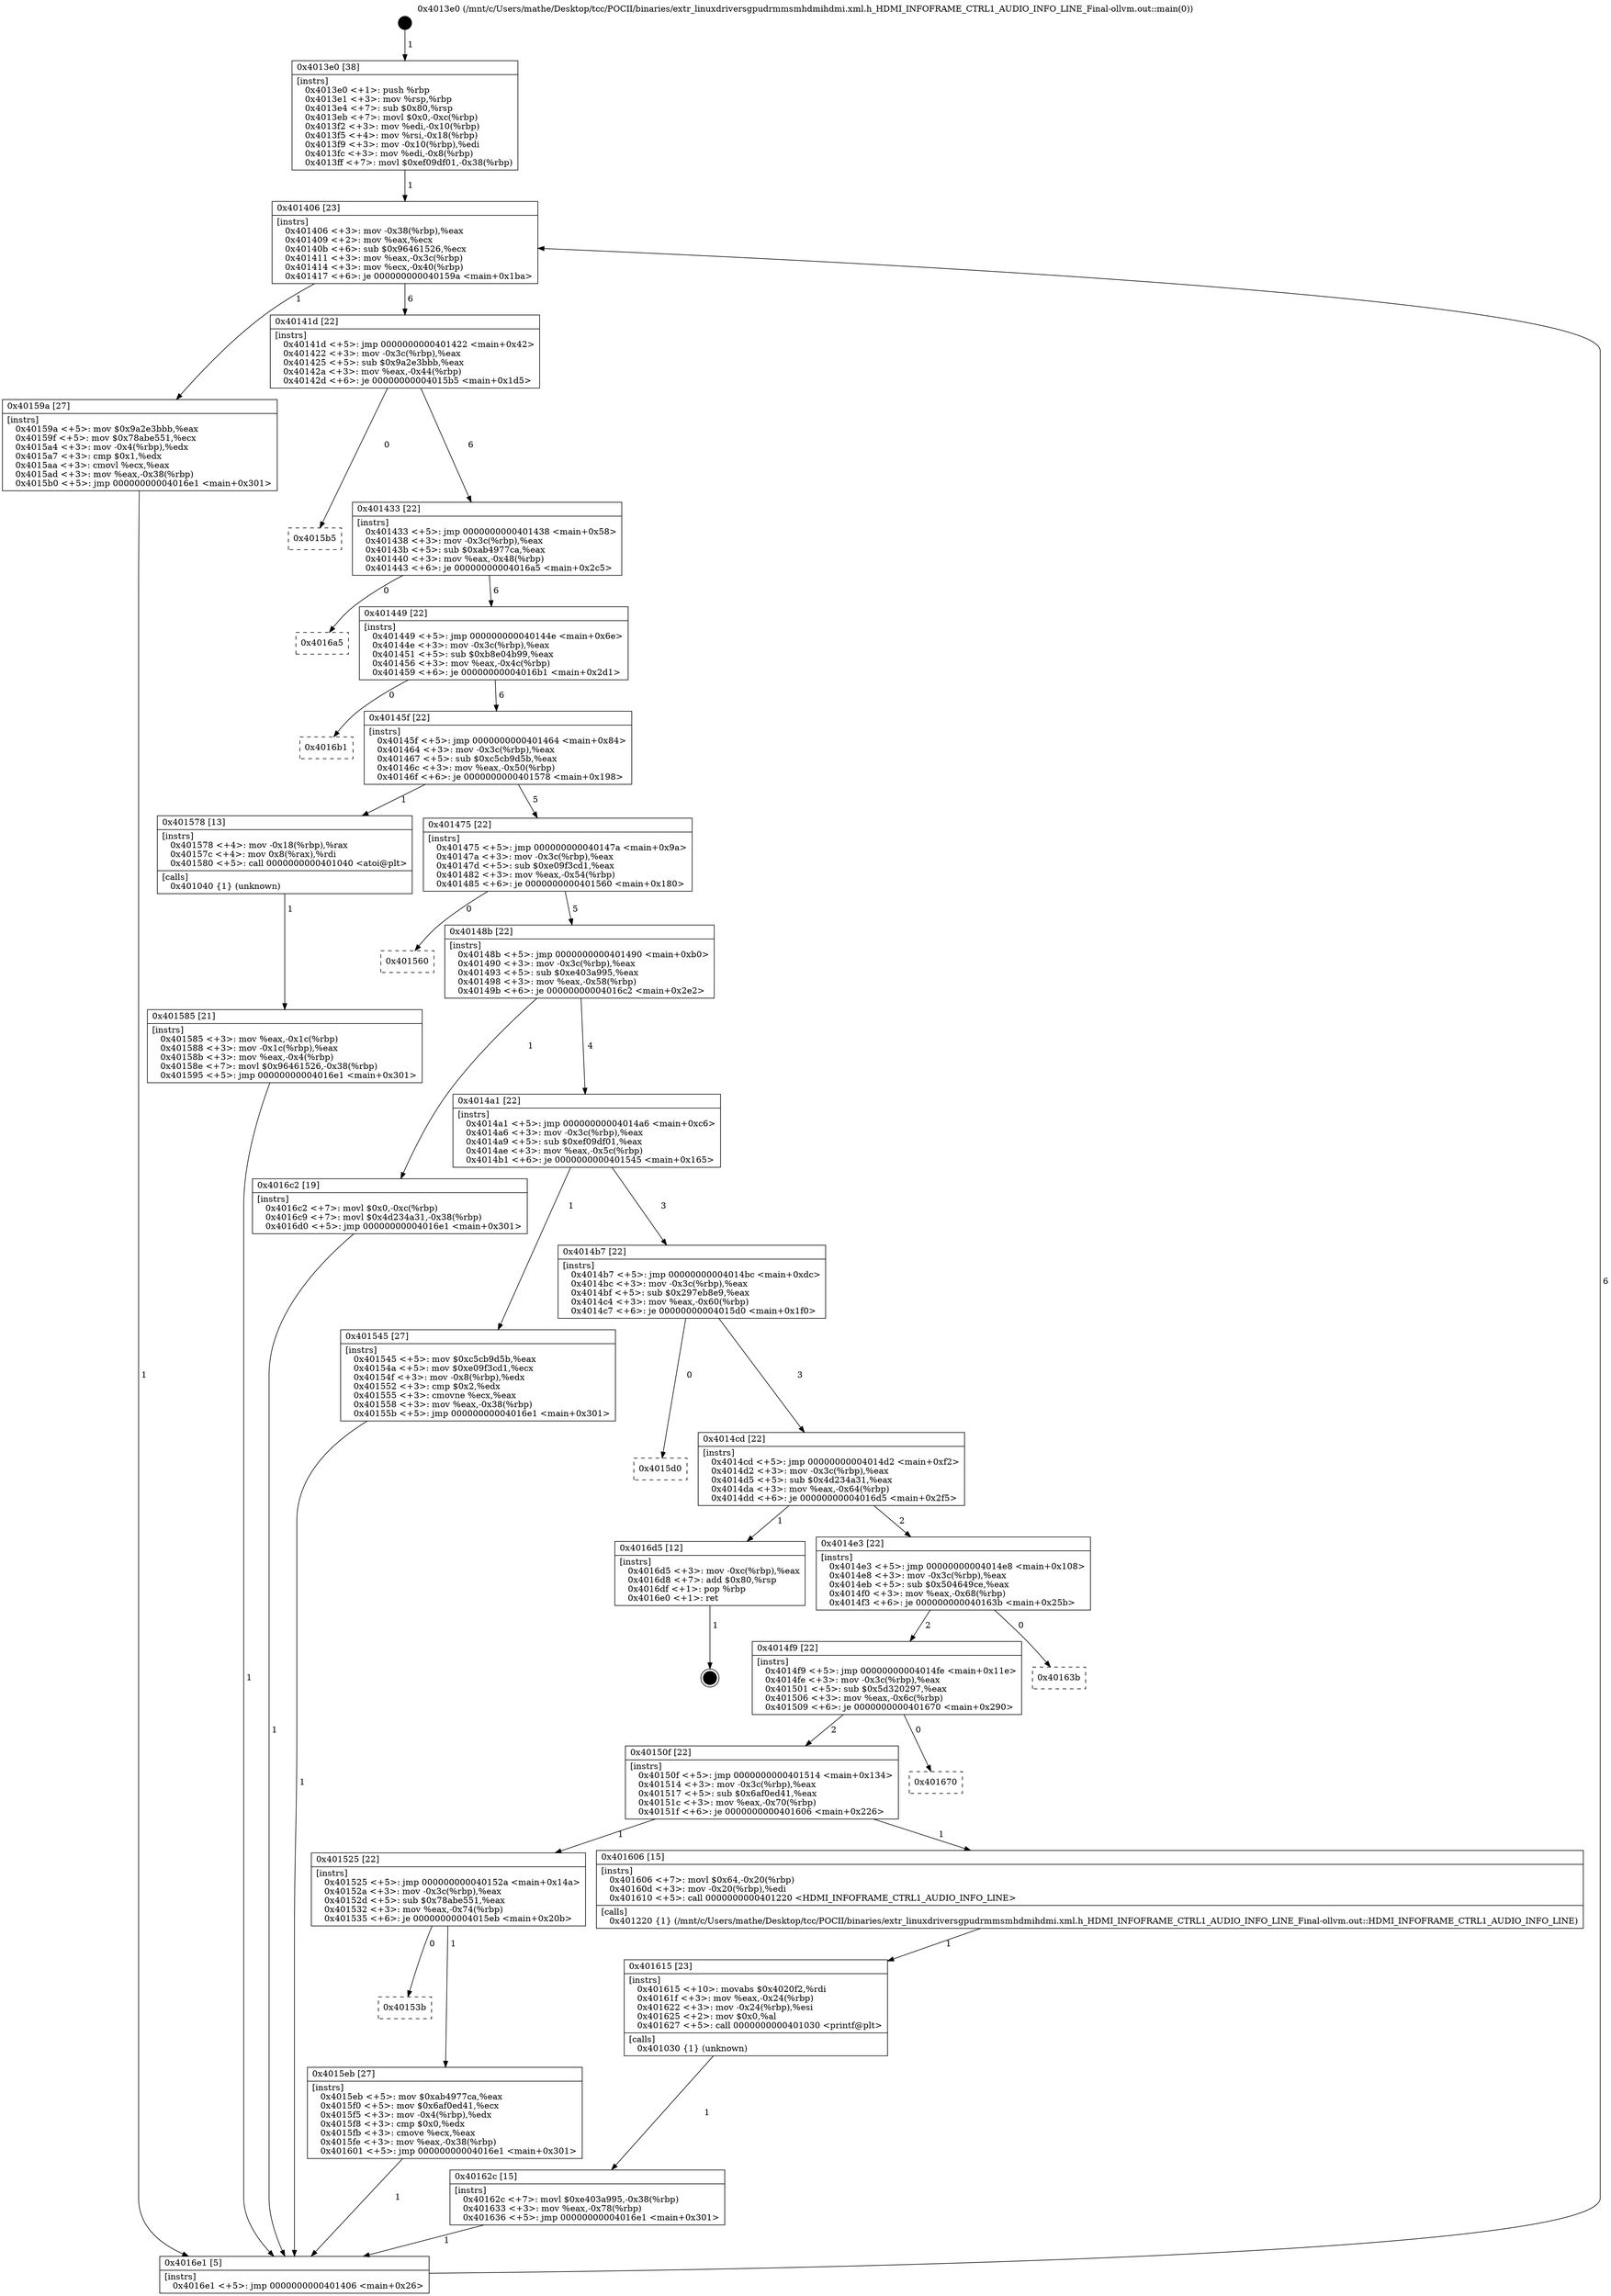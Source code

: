 digraph "0x4013e0" {
  label = "0x4013e0 (/mnt/c/Users/mathe/Desktop/tcc/POCII/binaries/extr_linuxdriversgpudrmmsmhdmihdmi.xml.h_HDMI_INFOFRAME_CTRL1_AUDIO_INFO_LINE_Final-ollvm.out::main(0))"
  labelloc = "t"
  node[shape=record]

  Entry [label="",width=0.3,height=0.3,shape=circle,fillcolor=black,style=filled]
  "0x401406" [label="{
     0x401406 [23]\l
     | [instrs]\l
     &nbsp;&nbsp;0x401406 \<+3\>: mov -0x38(%rbp),%eax\l
     &nbsp;&nbsp;0x401409 \<+2\>: mov %eax,%ecx\l
     &nbsp;&nbsp;0x40140b \<+6\>: sub $0x96461526,%ecx\l
     &nbsp;&nbsp;0x401411 \<+3\>: mov %eax,-0x3c(%rbp)\l
     &nbsp;&nbsp;0x401414 \<+3\>: mov %ecx,-0x40(%rbp)\l
     &nbsp;&nbsp;0x401417 \<+6\>: je 000000000040159a \<main+0x1ba\>\l
  }"]
  "0x40159a" [label="{
     0x40159a [27]\l
     | [instrs]\l
     &nbsp;&nbsp;0x40159a \<+5\>: mov $0x9a2e3bbb,%eax\l
     &nbsp;&nbsp;0x40159f \<+5\>: mov $0x78abe551,%ecx\l
     &nbsp;&nbsp;0x4015a4 \<+3\>: mov -0x4(%rbp),%edx\l
     &nbsp;&nbsp;0x4015a7 \<+3\>: cmp $0x1,%edx\l
     &nbsp;&nbsp;0x4015aa \<+3\>: cmovl %ecx,%eax\l
     &nbsp;&nbsp;0x4015ad \<+3\>: mov %eax,-0x38(%rbp)\l
     &nbsp;&nbsp;0x4015b0 \<+5\>: jmp 00000000004016e1 \<main+0x301\>\l
  }"]
  "0x40141d" [label="{
     0x40141d [22]\l
     | [instrs]\l
     &nbsp;&nbsp;0x40141d \<+5\>: jmp 0000000000401422 \<main+0x42\>\l
     &nbsp;&nbsp;0x401422 \<+3\>: mov -0x3c(%rbp),%eax\l
     &nbsp;&nbsp;0x401425 \<+5\>: sub $0x9a2e3bbb,%eax\l
     &nbsp;&nbsp;0x40142a \<+3\>: mov %eax,-0x44(%rbp)\l
     &nbsp;&nbsp;0x40142d \<+6\>: je 00000000004015b5 \<main+0x1d5\>\l
  }"]
  Exit [label="",width=0.3,height=0.3,shape=circle,fillcolor=black,style=filled,peripheries=2]
  "0x4015b5" [label="{
     0x4015b5\l
  }", style=dashed]
  "0x401433" [label="{
     0x401433 [22]\l
     | [instrs]\l
     &nbsp;&nbsp;0x401433 \<+5\>: jmp 0000000000401438 \<main+0x58\>\l
     &nbsp;&nbsp;0x401438 \<+3\>: mov -0x3c(%rbp),%eax\l
     &nbsp;&nbsp;0x40143b \<+5\>: sub $0xab4977ca,%eax\l
     &nbsp;&nbsp;0x401440 \<+3\>: mov %eax,-0x48(%rbp)\l
     &nbsp;&nbsp;0x401443 \<+6\>: je 00000000004016a5 \<main+0x2c5\>\l
  }"]
  "0x40162c" [label="{
     0x40162c [15]\l
     | [instrs]\l
     &nbsp;&nbsp;0x40162c \<+7\>: movl $0xe403a995,-0x38(%rbp)\l
     &nbsp;&nbsp;0x401633 \<+3\>: mov %eax,-0x78(%rbp)\l
     &nbsp;&nbsp;0x401636 \<+5\>: jmp 00000000004016e1 \<main+0x301\>\l
  }"]
  "0x4016a5" [label="{
     0x4016a5\l
  }", style=dashed]
  "0x401449" [label="{
     0x401449 [22]\l
     | [instrs]\l
     &nbsp;&nbsp;0x401449 \<+5\>: jmp 000000000040144e \<main+0x6e\>\l
     &nbsp;&nbsp;0x40144e \<+3\>: mov -0x3c(%rbp),%eax\l
     &nbsp;&nbsp;0x401451 \<+5\>: sub $0xb8e04b99,%eax\l
     &nbsp;&nbsp;0x401456 \<+3\>: mov %eax,-0x4c(%rbp)\l
     &nbsp;&nbsp;0x401459 \<+6\>: je 00000000004016b1 \<main+0x2d1\>\l
  }"]
  "0x401615" [label="{
     0x401615 [23]\l
     | [instrs]\l
     &nbsp;&nbsp;0x401615 \<+10\>: movabs $0x4020f2,%rdi\l
     &nbsp;&nbsp;0x40161f \<+3\>: mov %eax,-0x24(%rbp)\l
     &nbsp;&nbsp;0x401622 \<+3\>: mov -0x24(%rbp),%esi\l
     &nbsp;&nbsp;0x401625 \<+2\>: mov $0x0,%al\l
     &nbsp;&nbsp;0x401627 \<+5\>: call 0000000000401030 \<printf@plt\>\l
     | [calls]\l
     &nbsp;&nbsp;0x401030 \{1\} (unknown)\l
  }"]
  "0x4016b1" [label="{
     0x4016b1\l
  }", style=dashed]
  "0x40145f" [label="{
     0x40145f [22]\l
     | [instrs]\l
     &nbsp;&nbsp;0x40145f \<+5\>: jmp 0000000000401464 \<main+0x84\>\l
     &nbsp;&nbsp;0x401464 \<+3\>: mov -0x3c(%rbp),%eax\l
     &nbsp;&nbsp;0x401467 \<+5\>: sub $0xc5cb9d5b,%eax\l
     &nbsp;&nbsp;0x40146c \<+3\>: mov %eax,-0x50(%rbp)\l
     &nbsp;&nbsp;0x40146f \<+6\>: je 0000000000401578 \<main+0x198\>\l
  }"]
  "0x40153b" [label="{
     0x40153b\l
  }", style=dashed]
  "0x401578" [label="{
     0x401578 [13]\l
     | [instrs]\l
     &nbsp;&nbsp;0x401578 \<+4\>: mov -0x18(%rbp),%rax\l
     &nbsp;&nbsp;0x40157c \<+4\>: mov 0x8(%rax),%rdi\l
     &nbsp;&nbsp;0x401580 \<+5\>: call 0000000000401040 \<atoi@plt\>\l
     | [calls]\l
     &nbsp;&nbsp;0x401040 \{1\} (unknown)\l
  }"]
  "0x401475" [label="{
     0x401475 [22]\l
     | [instrs]\l
     &nbsp;&nbsp;0x401475 \<+5\>: jmp 000000000040147a \<main+0x9a\>\l
     &nbsp;&nbsp;0x40147a \<+3\>: mov -0x3c(%rbp),%eax\l
     &nbsp;&nbsp;0x40147d \<+5\>: sub $0xe09f3cd1,%eax\l
     &nbsp;&nbsp;0x401482 \<+3\>: mov %eax,-0x54(%rbp)\l
     &nbsp;&nbsp;0x401485 \<+6\>: je 0000000000401560 \<main+0x180\>\l
  }"]
  "0x4015eb" [label="{
     0x4015eb [27]\l
     | [instrs]\l
     &nbsp;&nbsp;0x4015eb \<+5\>: mov $0xab4977ca,%eax\l
     &nbsp;&nbsp;0x4015f0 \<+5\>: mov $0x6af0ed41,%ecx\l
     &nbsp;&nbsp;0x4015f5 \<+3\>: mov -0x4(%rbp),%edx\l
     &nbsp;&nbsp;0x4015f8 \<+3\>: cmp $0x0,%edx\l
     &nbsp;&nbsp;0x4015fb \<+3\>: cmove %ecx,%eax\l
     &nbsp;&nbsp;0x4015fe \<+3\>: mov %eax,-0x38(%rbp)\l
     &nbsp;&nbsp;0x401601 \<+5\>: jmp 00000000004016e1 \<main+0x301\>\l
  }"]
  "0x401560" [label="{
     0x401560\l
  }", style=dashed]
  "0x40148b" [label="{
     0x40148b [22]\l
     | [instrs]\l
     &nbsp;&nbsp;0x40148b \<+5\>: jmp 0000000000401490 \<main+0xb0\>\l
     &nbsp;&nbsp;0x401490 \<+3\>: mov -0x3c(%rbp),%eax\l
     &nbsp;&nbsp;0x401493 \<+5\>: sub $0xe403a995,%eax\l
     &nbsp;&nbsp;0x401498 \<+3\>: mov %eax,-0x58(%rbp)\l
     &nbsp;&nbsp;0x40149b \<+6\>: je 00000000004016c2 \<main+0x2e2\>\l
  }"]
  "0x401525" [label="{
     0x401525 [22]\l
     | [instrs]\l
     &nbsp;&nbsp;0x401525 \<+5\>: jmp 000000000040152a \<main+0x14a\>\l
     &nbsp;&nbsp;0x40152a \<+3\>: mov -0x3c(%rbp),%eax\l
     &nbsp;&nbsp;0x40152d \<+5\>: sub $0x78abe551,%eax\l
     &nbsp;&nbsp;0x401532 \<+3\>: mov %eax,-0x74(%rbp)\l
     &nbsp;&nbsp;0x401535 \<+6\>: je 00000000004015eb \<main+0x20b\>\l
  }"]
  "0x4016c2" [label="{
     0x4016c2 [19]\l
     | [instrs]\l
     &nbsp;&nbsp;0x4016c2 \<+7\>: movl $0x0,-0xc(%rbp)\l
     &nbsp;&nbsp;0x4016c9 \<+7\>: movl $0x4d234a31,-0x38(%rbp)\l
     &nbsp;&nbsp;0x4016d0 \<+5\>: jmp 00000000004016e1 \<main+0x301\>\l
  }"]
  "0x4014a1" [label="{
     0x4014a1 [22]\l
     | [instrs]\l
     &nbsp;&nbsp;0x4014a1 \<+5\>: jmp 00000000004014a6 \<main+0xc6\>\l
     &nbsp;&nbsp;0x4014a6 \<+3\>: mov -0x3c(%rbp),%eax\l
     &nbsp;&nbsp;0x4014a9 \<+5\>: sub $0xef09df01,%eax\l
     &nbsp;&nbsp;0x4014ae \<+3\>: mov %eax,-0x5c(%rbp)\l
     &nbsp;&nbsp;0x4014b1 \<+6\>: je 0000000000401545 \<main+0x165\>\l
  }"]
  "0x401606" [label="{
     0x401606 [15]\l
     | [instrs]\l
     &nbsp;&nbsp;0x401606 \<+7\>: movl $0x64,-0x20(%rbp)\l
     &nbsp;&nbsp;0x40160d \<+3\>: mov -0x20(%rbp),%edi\l
     &nbsp;&nbsp;0x401610 \<+5\>: call 0000000000401220 \<HDMI_INFOFRAME_CTRL1_AUDIO_INFO_LINE\>\l
     | [calls]\l
     &nbsp;&nbsp;0x401220 \{1\} (/mnt/c/Users/mathe/Desktop/tcc/POCII/binaries/extr_linuxdriversgpudrmmsmhdmihdmi.xml.h_HDMI_INFOFRAME_CTRL1_AUDIO_INFO_LINE_Final-ollvm.out::HDMI_INFOFRAME_CTRL1_AUDIO_INFO_LINE)\l
  }"]
  "0x401545" [label="{
     0x401545 [27]\l
     | [instrs]\l
     &nbsp;&nbsp;0x401545 \<+5\>: mov $0xc5cb9d5b,%eax\l
     &nbsp;&nbsp;0x40154a \<+5\>: mov $0xe09f3cd1,%ecx\l
     &nbsp;&nbsp;0x40154f \<+3\>: mov -0x8(%rbp),%edx\l
     &nbsp;&nbsp;0x401552 \<+3\>: cmp $0x2,%edx\l
     &nbsp;&nbsp;0x401555 \<+3\>: cmovne %ecx,%eax\l
     &nbsp;&nbsp;0x401558 \<+3\>: mov %eax,-0x38(%rbp)\l
     &nbsp;&nbsp;0x40155b \<+5\>: jmp 00000000004016e1 \<main+0x301\>\l
  }"]
  "0x4014b7" [label="{
     0x4014b7 [22]\l
     | [instrs]\l
     &nbsp;&nbsp;0x4014b7 \<+5\>: jmp 00000000004014bc \<main+0xdc\>\l
     &nbsp;&nbsp;0x4014bc \<+3\>: mov -0x3c(%rbp),%eax\l
     &nbsp;&nbsp;0x4014bf \<+5\>: sub $0x297eb8e9,%eax\l
     &nbsp;&nbsp;0x4014c4 \<+3\>: mov %eax,-0x60(%rbp)\l
     &nbsp;&nbsp;0x4014c7 \<+6\>: je 00000000004015d0 \<main+0x1f0\>\l
  }"]
  "0x4016e1" [label="{
     0x4016e1 [5]\l
     | [instrs]\l
     &nbsp;&nbsp;0x4016e1 \<+5\>: jmp 0000000000401406 \<main+0x26\>\l
  }"]
  "0x4013e0" [label="{
     0x4013e0 [38]\l
     | [instrs]\l
     &nbsp;&nbsp;0x4013e0 \<+1\>: push %rbp\l
     &nbsp;&nbsp;0x4013e1 \<+3\>: mov %rsp,%rbp\l
     &nbsp;&nbsp;0x4013e4 \<+7\>: sub $0x80,%rsp\l
     &nbsp;&nbsp;0x4013eb \<+7\>: movl $0x0,-0xc(%rbp)\l
     &nbsp;&nbsp;0x4013f2 \<+3\>: mov %edi,-0x10(%rbp)\l
     &nbsp;&nbsp;0x4013f5 \<+4\>: mov %rsi,-0x18(%rbp)\l
     &nbsp;&nbsp;0x4013f9 \<+3\>: mov -0x10(%rbp),%edi\l
     &nbsp;&nbsp;0x4013fc \<+3\>: mov %edi,-0x8(%rbp)\l
     &nbsp;&nbsp;0x4013ff \<+7\>: movl $0xef09df01,-0x38(%rbp)\l
  }"]
  "0x401585" [label="{
     0x401585 [21]\l
     | [instrs]\l
     &nbsp;&nbsp;0x401585 \<+3\>: mov %eax,-0x1c(%rbp)\l
     &nbsp;&nbsp;0x401588 \<+3\>: mov -0x1c(%rbp),%eax\l
     &nbsp;&nbsp;0x40158b \<+3\>: mov %eax,-0x4(%rbp)\l
     &nbsp;&nbsp;0x40158e \<+7\>: movl $0x96461526,-0x38(%rbp)\l
     &nbsp;&nbsp;0x401595 \<+5\>: jmp 00000000004016e1 \<main+0x301\>\l
  }"]
  "0x40150f" [label="{
     0x40150f [22]\l
     | [instrs]\l
     &nbsp;&nbsp;0x40150f \<+5\>: jmp 0000000000401514 \<main+0x134\>\l
     &nbsp;&nbsp;0x401514 \<+3\>: mov -0x3c(%rbp),%eax\l
     &nbsp;&nbsp;0x401517 \<+5\>: sub $0x6af0ed41,%eax\l
     &nbsp;&nbsp;0x40151c \<+3\>: mov %eax,-0x70(%rbp)\l
     &nbsp;&nbsp;0x40151f \<+6\>: je 0000000000401606 \<main+0x226\>\l
  }"]
  "0x4015d0" [label="{
     0x4015d0\l
  }", style=dashed]
  "0x4014cd" [label="{
     0x4014cd [22]\l
     | [instrs]\l
     &nbsp;&nbsp;0x4014cd \<+5\>: jmp 00000000004014d2 \<main+0xf2\>\l
     &nbsp;&nbsp;0x4014d2 \<+3\>: mov -0x3c(%rbp),%eax\l
     &nbsp;&nbsp;0x4014d5 \<+5\>: sub $0x4d234a31,%eax\l
     &nbsp;&nbsp;0x4014da \<+3\>: mov %eax,-0x64(%rbp)\l
     &nbsp;&nbsp;0x4014dd \<+6\>: je 00000000004016d5 \<main+0x2f5\>\l
  }"]
  "0x401670" [label="{
     0x401670\l
  }", style=dashed]
  "0x4016d5" [label="{
     0x4016d5 [12]\l
     | [instrs]\l
     &nbsp;&nbsp;0x4016d5 \<+3\>: mov -0xc(%rbp),%eax\l
     &nbsp;&nbsp;0x4016d8 \<+7\>: add $0x80,%rsp\l
     &nbsp;&nbsp;0x4016df \<+1\>: pop %rbp\l
     &nbsp;&nbsp;0x4016e0 \<+1\>: ret\l
  }"]
  "0x4014e3" [label="{
     0x4014e3 [22]\l
     | [instrs]\l
     &nbsp;&nbsp;0x4014e3 \<+5\>: jmp 00000000004014e8 \<main+0x108\>\l
     &nbsp;&nbsp;0x4014e8 \<+3\>: mov -0x3c(%rbp),%eax\l
     &nbsp;&nbsp;0x4014eb \<+5\>: sub $0x504649ce,%eax\l
     &nbsp;&nbsp;0x4014f0 \<+3\>: mov %eax,-0x68(%rbp)\l
     &nbsp;&nbsp;0x4014f3 \<+6\>: je 000000000040163b \<main+0x25b\>\l
  }"]
  "0x4014f9" [label="{
     0x4014f9 [22]\l
     | [instrs]\l
     &nbsp;&nbsp;0x4014f9 \<+5\>: jmp 00000000004014fe \<main+0x11e\>\l
     &nbsp;&nbsp;0x4014fe \<+3\>: mov -0x3c(%rbp),%eax\l
     &nbsp;&nbsp;0x401501 \<+5\>: sub $0x5d320297,%eax\l
     &nbsp;&nbsp;0x401506 \<+3\>: mov %eax,-0x6c(%rbp)\l
     &nbsp;&nbsp;0x401509 \<+6\>: je 0000000000401670 \<main+0x290\>\l
  }"]
  "0x40163b" [label="{
     0x40163b\l
  }", style=dashed]
  Entry -> "0x4013e0" [label=" 1"]
  "0x401406" -> "0x40159a" [label=" 1"]
  "0x401406" -> "0x40141d" [label=" 6"]
  "0x4016d5" -> Exit [label=" 1"]
  "0x40141d" -> "0x4015b5" [label=" 0"]
  "0x40141d" -> "0x401433" [label=" 6"]
  "0x4016c2" -> "0x4016e1" [label=" 1"]
  "0x401433" -> "0x4016a5" [label=" 0"]
  "0x401433" -> "0x401449" [label=" 6"]
  "0x40162c" -> "0x4016e1" [label=" 1"]
  "0x401449" -> "0x4016b1" [label=" 0"]
  "0x401449" -> "0x40145f" [label=" 6"]
  "0x401615" -> "0x40162c" [label=" 1"]
  "0x40145f" -> "0x401578" [label=" 1"]
  "0x40145f" -> "0x401475" [label=" 5"]
  "0x401606" -> "0x401615" [label=" 1"]
  "0x401475" -> "0x401560" [label=" 0"]
  "0x401475" -> "0x40148b" [label=" 5"]
  "0x4015eb" -> "0x4016e1" [label=" 1"]
  "0x40148b" -> "0x4016c2" [label=" 1"]
  "0x40148b" -> "0x4014a1" [label=" 4"]
  "0x401525" -> "0x4015eb" [label=" 1"]
  "0x4014a1" -> "0x401545" [label=" 1"]
  "0x4014a1" -> "0x4014b7" [label=" 3"]
  "0x401545" -> "0x4016e1" [label=" 1"]
  "0x4013e0" -> "0x401406" [label=" 1"]
  "0x4016e1" -> "0x401406" [label=" 6"]
  "0x401578" -> "0x401585" [label=" 1"]
  "0x401585" -> "0x4016e1" [label=" 1"]
  "0x40159a" -> "0x4016e1" [label=" 1"]
  "0x401525" -> "0x40153b" [label=" 0"]
  "0x4014b7" -> "0x4015d0" [label=" 0"]
  "0x4014b7" -> "0x4014cd" [label=" 3"]
  "0x40150f" -> "0x401606" [label=" 1"]
  "0x4014cd" -> "0x4016d5" [label=" 1"]
  "0x4014cd" -> "0x4014e3" [label=" 2"]
  "0x40150f" -> "0x401525" [label=" 1"]
  "0x4014e3" -> "0x40163b" [label=" 0"]
  "0x4014e3" -> "0x4014f9" [label=" 2"]
  "0x4014f9" -> "0x40150f" [label=" 2"]
  "0x4014f9" -> "0x401670" [label=" 0"]
}
